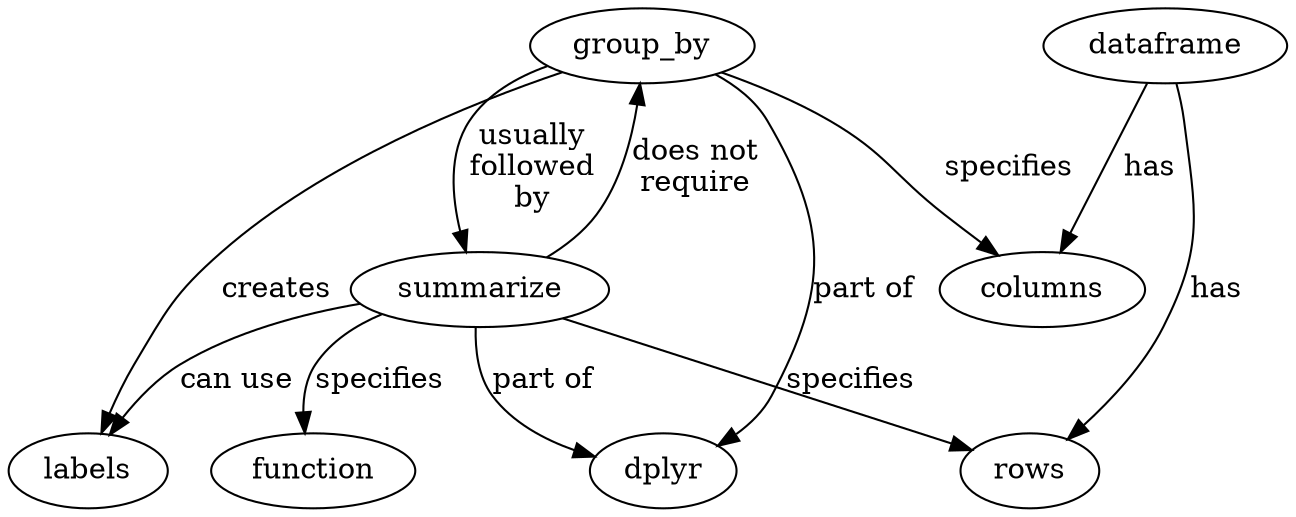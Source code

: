 digraph "group_by-summarize" {
    group_by -> dplyr [label="part of"];
    summarize -> dplyr [label="part of"];
    group_by -> columns [label="specifies"];
    group_by -> labels [label="creates"];
    group_by -> summarize [label="usually\nfollowed\nby"];
    summarize -> group_by [label="does not\nrequire"];
    summarize -> rows [label="specifies"];
    summarize -> function [label="specifies"];
    summarize -> labels [label="can use"];
    dataframe -> columns  [label="has"];
    dataframe -> rows [label="has"];
}
